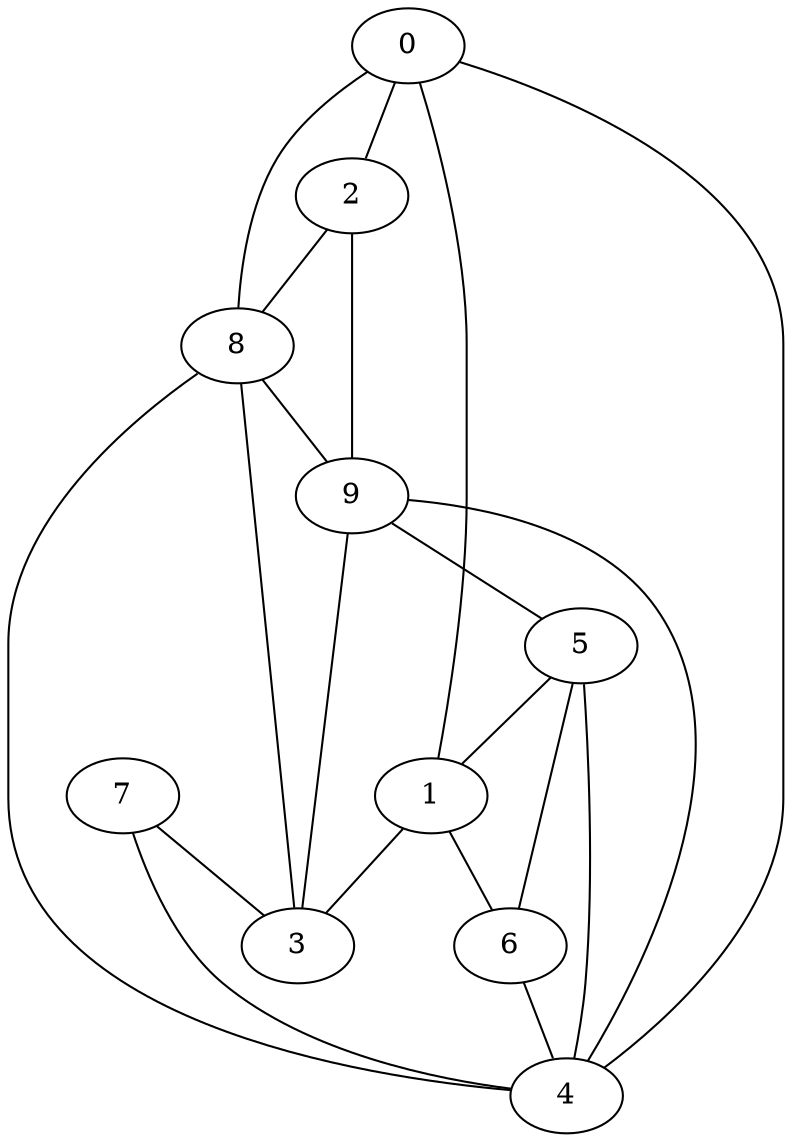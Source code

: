 graph G {
0;
1;
2;
3;
4;
5;
6;
7;
8;
9;
5--1 ;
9--5 ;
5--4 ;
6--4 ;
7--3 ;
1--3 ;
0--4 ;
2--8 ;
3--8 ;
5--6 ;
8--0 ;
7--4 ;
8--9 ;
1--0 ;
4--9 ;
1--6 ;
0--2 ;
9--3 ;
4--8 ;
9--2 ;
}
